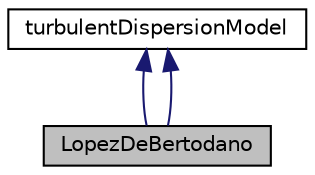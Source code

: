 digraph "LopezDeBertodano"
{
  bgcolor="transparent";
  edge [fontname="Helvetica",fontsize="10",labelfontname="Helvetica",labelfontsize="10"];
  node [fontname="Helvetica",fontsize="10",shape=record];
  Node0 [label="LopezDeBertodano",height=0.2,width=0.4,color="black", fillcolor="grey75", style="filled", fontcolor="black"];
  Node1 -> Node0 [dir="back",color="midnightblue",fontsize="10",style="solid",fontname="Helvetica"];
  Node1 [label="turbulentDispersionModel",height=0.2,width=0.4,color="black",URL="$a02544.html"];
  Node1 -> Node0 [dir="back",color="midnightblue",fontsize="10",style="solid",fontname="Helvetica"];
}
